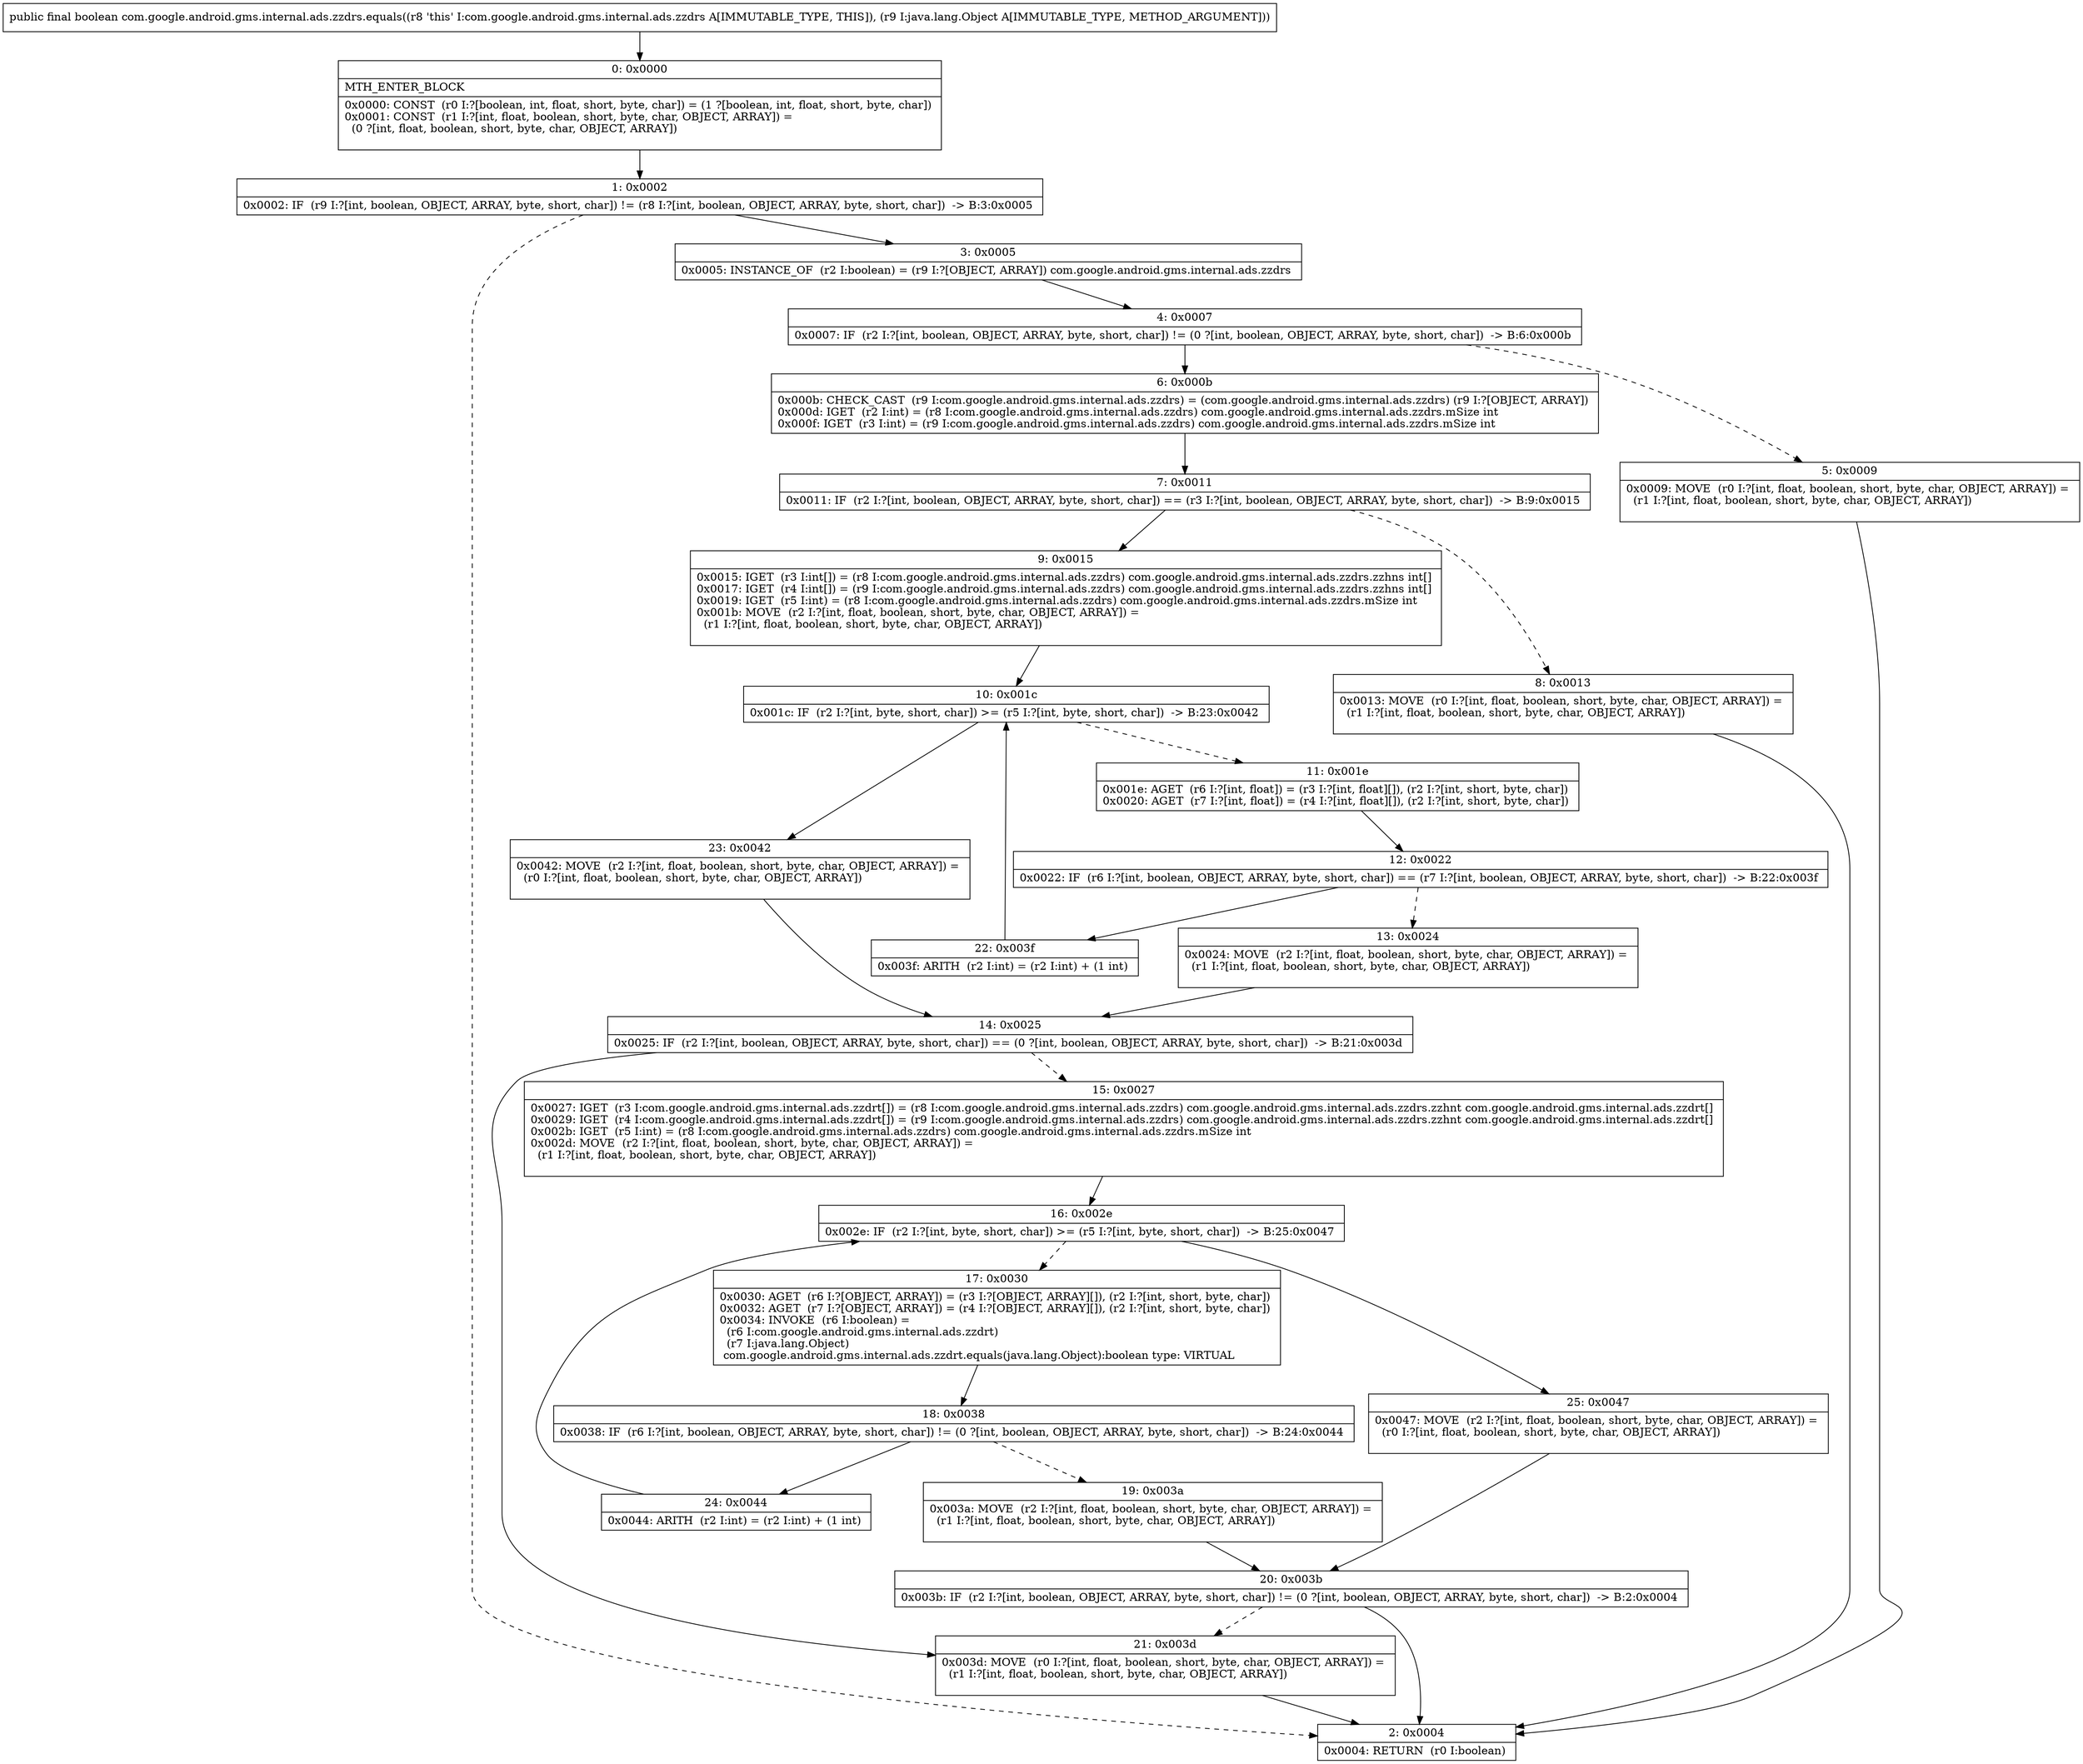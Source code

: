 digraph "CFG forcom.google.android.gms.internal.ads.zzdrs.equals(Ljava\/lang\/Object;)Z" {
Node_0 [shape=record,label="{0\:\ 0x0000|MTH_ENTER_BLOCK\l|0x0000: CONST  (r0 I:?[boolean, int, float, short, byte, char]) = (1 ?[boolean, int, float, short, byte, char]) \l0x0001: CONST  (r1 I:?[int, float, boolean, short, byte, char, OBJECT, ARRAY]) = \l  (0 ?[int, float, boolean, short, byte, char, OBJECT, ARRAY])\l \l}"];
Node_1 [shape=record,label="{1\:\ 0x0002|0x0002: IF  (r9 I:?[int, boolean, OBJECT, ARRAY, byte, short, char]) != (r8 I:?[int, boolean, OBJECT, ARRAY, byte, short, char])  \-\> B:3:0x0005 \l}"];
Node_2 [shape=record,label="{2\:\ 0x0004|0x0004: RETURN  (r0 I:boolean) \l}"];
Node_3 [shape=record,label="{3\:\ 0x0005|0x0005: INSTANCE_OF  (r2 I:boolean) = (r9 I:?[OBJECT, ARRAY]) com.google.android.gms.internal.ads.zzdrs \l}"];
Node_4 [shape=record,label="{4\:\ 0x0007|0x0007: IF  (r2 I:?[int, boolean, OBJECT, ARRAY, byte, short, char]) != (0 ?[int, boolean, OBJECT, ARRAY, byte, short, char])  \-\> B:6:0x000b \l}"];
Node_5 [shape=record,label="{5\:\ 0x0009|0x0009: MOVE  (r0 I:?[int, float, boolean, short, byte, char, OBJECT, ARRAY]) = \l  (r1 I:?[int, float, boolean, short, byte, char, OBJECT, ARRAY])\l \l}"];
Node_6 [shape=record,label="{6\:\ 0x000b|0x000b: CHECK_CAST  (r9 I:com.google.android.gms.internal.ads.zzdrs) = (com.google.android.gms.internal.ads.zzdrs) (r9 I:?[OBJECT, ARRAY]) \l0x000d: IGET  (r2 I:int) = (r8 I:com.google.android.gms.internal.ads.zzdrs) com.google.android.gms.internal.ads.zzdrs.mSize int \l0x000f: IGET  (r3 I:int) = (r9 I:com.google.android.gms.internal.ads.zzdrs) com.google.android.gms.internal.ads.zzdrs.mSize int \l}"];
Node_7 [shape=record,label="{7\:\ 0x0011|0x0011: IF  (r2 I:?[int, boolean, OBJECT, ARRAY, byte, short, char]) == (r3 I:?[int, boolean, OBJECT, ARRAY, byte, short, char])  \-\> B:9:0x0015 \l}"];
Node_8 [shape=record,label="{8\:\ 0x0013|0x0013: MOVE  (r0 I:?[int, float, boolean, short, byte, char, OBJECT, ARRAY]) = \l  (r1 I:?[int, float, boolean, short, byte, char, OBJECT, ARRAY])\l \l}"];
Node_9 [shape=record,label="{9\:\ 0x0015|0x0015: IGET  (r3 I:int[]) = (r8 I:com.google.android.gms.internal.ads.zzdrs) com.google.android.gms.internal.ads.zzdrs.zzhns int[] \l0x0017: IGET  (r4 I:int[]) = (r9 I:com.google.android.gms.internal.ads.zzdrs) com.google.android.gms.internal.ads.zzdrs.zzhns int[] \l0x0019: IGET  (r5 I:int) = (r8 I:com.google.android.gms.internal.ads.zzdrs) com.google.android.gms.internal.ads.zzdrs.mSize int \l0x001b: MOVE  (r2 I:?[int, float, boolean, short, byte, char, OBJECT, ARRAY]) = \l  (r1 I:?[int, float, boolean, short, byte, char, OBJECT, ARRAY])\l \l}"];
Node_10 [shape=record,label="{10\:\ 0x001c|0x001c: IF  (r2 I:?[int, byte, short, char]) \>= (r5 I:?[int, byte, short, char])  \-\> B:23:0x0042 \l}"];
Node_11 [shape=record,label="{11\:\ 0x001e|0x001e: AGET  (r6 I:?[int, float]) = (r3 I:?[int, float][]), (r2 I:?[int, short, byte, char]) \l0x0020: AGET  (r7 I:?[int, float]) = (r4 I:?[int, float][]), (r2 I:?[int, short, byte, char]) \l}"];
Node_12 [shape=record,label="{12\:\ 0x0022|0x0022: IF  (r6 I:?[int, boolean, OBJECT, ARRAY, byte, short, char]) == (r7 I:?[int, boolean, OBJECT, ARRAY, byte, short, char])  \-\> B:22:0x003f \l}"];
Node_13 [shape=record,label="{13\:\ 0x0024|0x0024: MOVE  (r2 I:?[int, float, boolean, short, byte, char, OBJECT, ARRAY]) = \l  (r1 I:?[int, float, boolean, short, byte, char, OBJECT, ARRAY])\l \l}"];
Node_14 [shape=record,label="{14\:\ 0x0025|0x0025: IF  (r2 I:?[int, boolean, OBJECT, ARRAY, byte, short, char]) == (0 ?[int, boolean, OBJECT, ARRAY, byte, short, char])  \-\> B:21:0x003d \l}"];
Node_15 [shape=record,label="{15\:\ 0x0027|0x0027: IGET  (r3 I:com.google.android.gms.internal.ads.zzdrt[]) = (r8 I:com.google.android.gms.internal.ads.zzdrs) com.google.android.gms.internal.ads.zzdrs.zzhnt com.google.android.gms.internal.ads.zzdrt[] \l0x0029: IGET  (r4 I:com.google.android.gms.internal.ads.zzdrt[]) = (r9 I:com.google.android.gms.internal.ads.zzdrs) com.google.android.gms.internal.ads.zzdrs.zzhnt com.google.android.gms.internal.ads.zzdrt[] \l0x002b: IGET  (r5 I:int) = (r8 I:com.google.android.gms.internal.ads.zzdrs) com.google.android.gms.internal.ads.zzdrs.mSize int \l0x002d: MOVE  (r2 I:?[int, float, boolean, short, byte, char, OBJECT, ARRAY]) = \l  (r1 I:?[int, float, boolean, short, byte, char, OBJECT, ARRAY])\l \l}"];
Node_16 [shape=record,label="{16\:\ 0x002e|0x002e: IF  (r2 I:?[int, byte, short, char]) \>= (r5 I:?[int, byte, short, char])  \-\> B:25:0x0047 \l}"];
Node_17 [shape=record,label="{17\:\ 0x0030|0x0030: AGET  (r6 I:?[OBJECT, ARRAY]) = (r3 I:?[OBJECT, ARRAY][]), (r2 I:?[int, short, byte, char]) \l0x0032: AGET  (r7 I:?[OBJECT, ARRAY]) = (r4 I:?[OBJECT, ARRAY][]), (r2 I:?[int, short, byte, char]) \l0x0034: INVOKE  (r6 I:boolean) = \l  (r6 I:com.google.android.gms.internal.ads.zzdrt)\l  (r7 I:java.lang.Object)\l com.google.android.gms.internal.ads.zzdrt.equals(java.lang.Object):boolean type: VIRTUAL \l}"];
Node_18 [shape=record,label="{18\:\ 0x0038|0x0038: IF  (r6 I:?[int, boolean, OBJECT, ARRAY, byte, short, char]) != (0 ?[int, boolean, OBJECT, ARRAY, byte, short, char])  \-\> B:24:0x0044 \l}"];
Node_19 [shape=record,label="{19\:\ 0x003a|0x003a: MOVE  (r2 I:?[int, float, boolean, short, byte, char, OBJECT, ARRAY]) = \l  (r1 I:?[int, float, boolean, short, byte, char, OBJECT, ARRAY])\l \l}"];
Node_20 [shape=record,label="{20\:\ 0x003b|0x003b: IF  (r2 I:?[int, boolean, OBJECT, ARRAY, byte, short, char]) != (0 ?[int, boolean, OBJECT, ARRAY, byte, short, char])  \-\> B:2:0x0004 \l}"];
Node_21 [shape=record,label="{21\:\ 0x003d|0x003d: MOVE  (r0 I:?[int, float, boolean, short, byte, char, OBJECT, ARRAY]) = \l  (r1 I:?[int, float, boolean, short, byte, char, OBJECT, ARRAY])\l \l}"];
Node_22 [shape=record,label="{22\:\ 0x003f|0x003f: ARITH  (r2 I:int) = (r2 I:int) + (1 int) \l}"];
Node_23 [shape=record,label="{23\:\ 0x0042|0x0042: MOVE  (r2 I:?[int, float, boolean, short, byte, char, OBJECT, ARRAY]) = \l  (r0 I:?[int, float, boolean, short, byte, char, OBJECT, ARRAY])\l \l}"];
Node_24 [shape=record,label="{24\:\ 0x0044|0x0044: ARITH  (r2 I:int) = (r2 I:int) + (1 int) \l}"];
Node_25 [shape=record,label="{25\:\ 0x0047|0x0047: MOVE  (r2 I:?[int, float, boolean, short, byte, char, OBJECT, ARRAY]) = \l  (r0 I:?[int, float, boolean, short, byte, char, OBJECT, ARRAY])\l \l}"];
MethodNode[shape=record,label="{public final boolean com.google.android.gms.internal.ads.zzdrs.equals((r8 'this' I:com.google.android.gms.internal.ads.zzdrs A[IMMUTABLE_TYPE, THIS]), (r9 I:java.lang.Object A[IMMUTABLE_TYPE, METHOD_ARGUMENT])) }"];
MethodNode -> Node_0;
Node_0 -> Node_1;
Node_1 -> Node_2[style=dashed];
Node_1 -> Node_3;
Node_3 -> Node_4;
Node_4 -> Node_5[style=dashed];
Node_4 -> Node_6;
Node_5 -> Node_2;
Node_6 -> Node_7;
Node_7 -> Node_8[style=dashed];
Node_7 -> Node_9;
Node_8 -> Node_2;
Node_9 -> Node_10;
Node_10 -> Node_11[style=dashed];
Node_10 -> Node_23;
Node_11 -> Node_12;
Node_12 -> Node_13[style=dashed];
Node_12 -> Node_22;
Node_13 -> Node_14;
Node_14 -> Node_15[style=dashed];
Node_14 -> Node_21;
Node_15 -> Node_16;
Node_16 -> Node_17[style=dashed];
Node_16 -> Node_25;
Node_17 -> Node_18;
Node_18 -> Node_19[style=dashed];
Node_18 -> Node_24;
Node_19 -> Node_20;
Node_20 -> Node_2;
Node_20 -> Node_21[style=dashed];
Node_21 -> Node_2;
Node_22 -> Node_10;
Node_23 -> Node_14;
Node_24 -> Node_16;
Node_25 -> Node_20;
}

